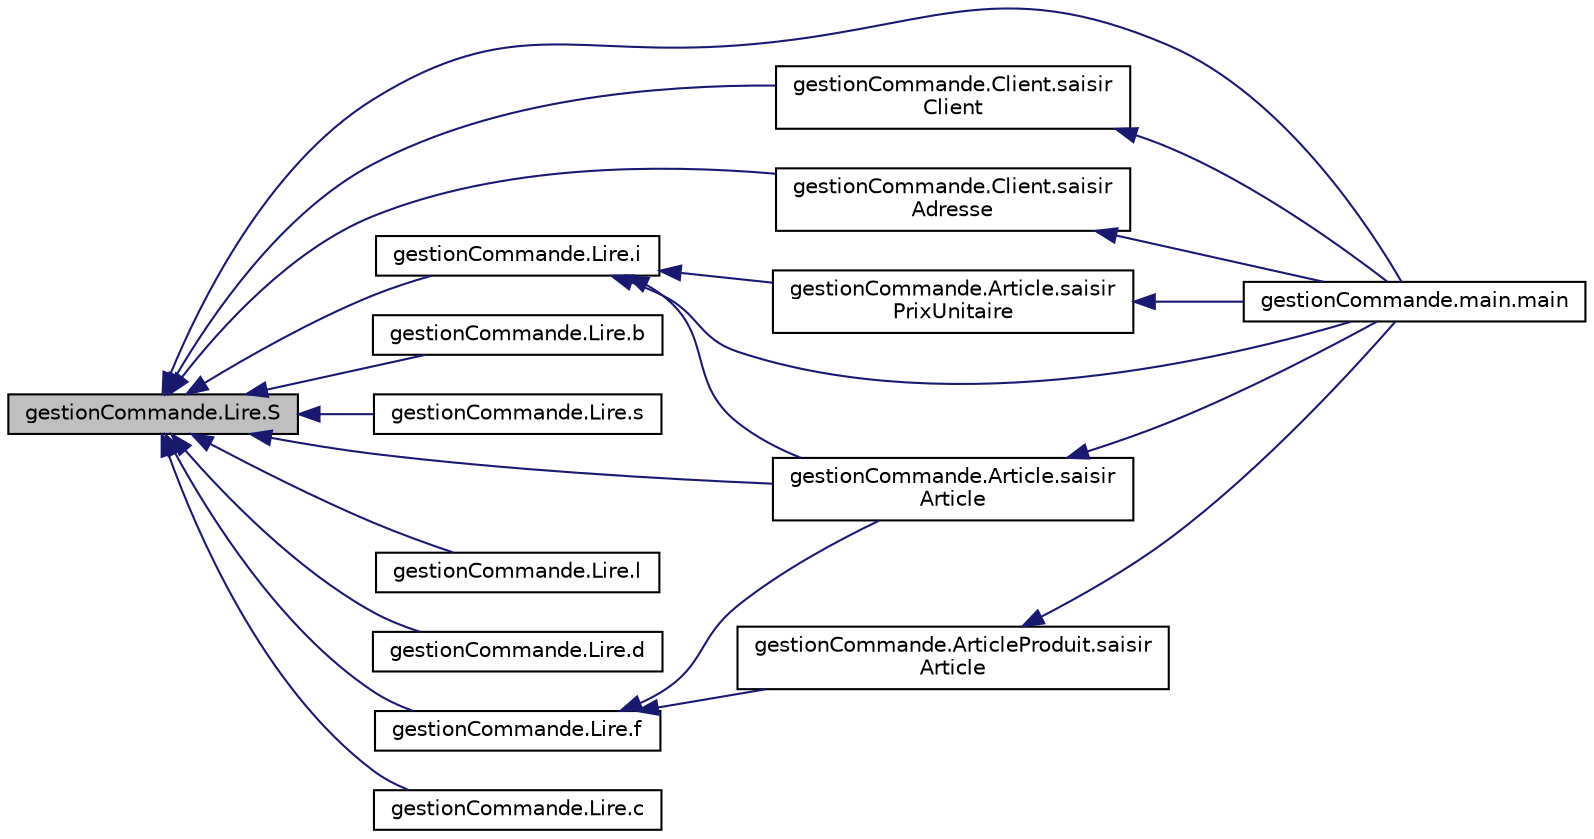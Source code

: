 digraph "gestionCommande.Lire.S"
{
  edge [fontname="Helvetica",fontsize="10",labelfontname="Helvetica",labelfontsize="10"];
  node [fontname="Helvetica",fontsize="10",shape=record];
  rankdir="LR";
  Node1 [label="gestionCommande.Lire.S",height=0.2,width=0.4,color="black", fillcolor="grey75", style="filled" fontcolor="black"];
  Node1 -> Node2 [dir="back",color="midnightblue",fontsize="10",style="solid",fontname="Helvetica"];
  Node2 [label="gestionCommande.Article.saisir\lArticle",height=0.2,width=0.4,color="black", fillcolor="white", style="filled",URL="$classgestion_commande_1_1_article.html#a9cbf8063f8e987a49d420ada8232cdfd",tooltip="Methode permettant la saisie d&#39;un article."];
  Node2 -> Node3 [dir="back",color="midnightblue",fontsize="10",style="solid",fontname="Helvetica"];
  Node3 [label="gestionCommande.main.main",height=0.2,width=0.4,color="black", fillcolor="white", style="filled",URL="$classgestion_commande_1_1main.html#a0e5d4f61c1ddeb1175043ce260b5ee7e"];
  Node1 -> Node4 [dir="back",color="midnightblue",fontsize="10",style="solid",fontname="Helvetica"];
  Node4 [label="gestionCommande.Client.saisir\lClient",height=0.2,width=0.4,color="black", fillcolor="white", style="filled",URL="$classgestion_commande_1_1_client.html#a4321a476e46367fb05288dd404681d18",tooltip="Methode permettant la saisie du client par l&#39;utilisateur."];
  Node4 -> Node3 [dir="back",color="midnightblue",fontsize="10",style="solid",fontname="Helvetica"];
  Node1 -> Node5 [dir="back",color="midnightblue",fontsize="10",style="solid",fontname="Helvetica"];
  Node5 [label="gestionCommande.Client.saisir\lAdresse",height=0.2,width=0.4,color="black", fillcolor="white", style="filled",URL="$classgestion_commande_1_1_client.html#aae19e5e1047008ebc311a60f8bba12ef",tooltip="Methode permettant de saisir uniquement l&#39;adresse du client."];
  Node5 -> Node3 [dir="back",color="midnightblue",fontsize="10",style="solid",fontname="Helvetica"];
  Node1 -> Node6 [dir="back",color="midnightblue",fontsize="10",style="solid",fontname="Helvetica"];
  Node6 [label="gestionCommande.Lire.b",height=0.2,width=0.4,color="black", fillcolor="white", style="filled",URL="$classgestion_commande_1_1_lire.html#a594d6557a659d35a7de8f140f090b38c"];
  Node1 -> Node7 [dir="back",color="midnightblue",fontsize="10",style="solid",fontname="Helvetica"];
  Node7 [label="gestionCommande.Lire.s",height=0.2,width=0.4,color="black", fillcolor="white", style="filled",URL="$classgestion_commande_1_1_lire.html#a5b17d4c1ebafa4c2f3248e25dc0abfb3"];
  Node1 -> Node8 [dir="back",color="midnightblue",fontsize="10",style="solid",fontname="Helvetica"];
  Node8 [label="gestionCommande.Lire.i",height=0.2,width=0.4,color="black", fillcolor="white", style="filled",URL="$classgestion_commande_1_1_lire.html#a4c849f256ceef5c7d7f025bf7870fea6"];
  Node8 -> Node2 [dir="back",color="midnightblue",fontsize="10",style="solid",fontname="Helvetica"];
  Node8 -> Node9 [dir="back",color="midnightblue",fontsize="10",style="solid",fontname="Helvetica"];
  Node9 [label="gestionCommande.Article.saisir\lPrixUnitaire",height=0.2,width=0.4,color="black", fillcolor="white", style="filled",URL="$classgestion_commande_1_1_article.html#aba22b733dd82931721613a0e4338ab9f",tooltip="Methode permettant de saisir le prix a l&#39;unite."];
  Node9 -> Node3 [dir="back",color="midnightblue",fontsize="10",style="solid",fontname="Helvetica"];
  Node8 -> Node3 [dir="back",color="midnightblue",fontsize="10",style="solid",fontname="Helvetica"];
  Node1 -> Node10 [dir="back",color="midnightblue",fontsize="10",style="solid",fontname="Helvetica"];
  Node10 [label="gestionCommande.Lire.l",height=0.2,width=0.4,color="black", fillcolor="white", style="filled",URL="$classgestion_commande_1_1_lire.html#ae903197e030dcb46c1b527a3b4e69374"];
  Node1 -> Node11 [dir="back",color="midnightblue",fontsize="10",style="solid",fontname="Helvetica"];
  Node11 [label="gestionCommande.Lire.d",height=0.2,width=0.4,color="black", fillcolor="white", style="filled",URL="$classgestion_commande_1_1_lire.html#a4219a16fbeafd478ea01a9528c3bb5bd"];
  Node1 -> Node12 [dir="back",color="midnightblue",fontsize="10",style="solid",fontname="Helvetica"];
  Node12 [label="gestionCommande.Lire.f",height=0.2,width=0.4,color="black", fillcolor="white", style="filled",URL="$classgestion_commande_1_1_lire.html#a007ba2d3004f27d3040f409074aab7f8"];
  Node12 -> Node2 [dir="back",color="midnightblue",fontsize="10",style="solid",fontname="Helvetica"];
  Node12 -> Node13 [dir="back",color="midnightblue",fontsize="10",style="solid",fontname="Helvetica"];
  Node13 [label="gestionCommande.ArticleProduit.saisir\lArticle",height=0.2,width=0.4,color="black", fillcolor="white", style="filled",URL="$classgestion_commande_1_1_article_produit.html#a4f8d0da086aa398f89f67384b3933de7",tooltip="Methode permettant la saisie d&#39;un nouvel article."];
  Node13 -> Node3 [dir="back",color="midnightblue",fontsize="10",style="solid",fontname="Helvetica"];
  Node1 -> Node14 [dir="back",color="midnightblue",fontsize="10",style="solid",fontname="Helvetica"];
  Node14 [label="gestionCommande.Lire.c",height=0.2,width=0.4,color="black", fillcolor="white", style="filled",URL="$classgestion_commande_1_1_lire.html#a4b31da4cd5affa5a3c46768572aaccd6"];
  Node1 -> Node3 [dir="back",color="midnightblue",fontsize="10",style="solid",fontname="Helvetica"];
}

